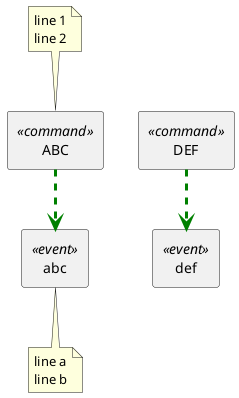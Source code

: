 @startuml
skinparam componentStyle rectangle
skinparam rectangle {
	backgroundColor<<event>> Orange
	backgroundColor<<command>> LightBlue
	backgroundColor<<external>> Pink
	backgroundColor<<document>> Green
	backgroundColor<<invariant>> Yellow
}
component C0 <<command>> [
ABC
]
note top of C0
line 1
line 2
end note
component C3 <<event>> [
abc
]
C0 .[#green,thickness=3].> C3
note bottom of C3
line a
line b
end note
component C6 <<command>> [
DEF
]
C0 -[hidden]right-> C6
component C7 <<event>> [
def
]
C6 .[#green,thickness=3].> C7
@enduml
